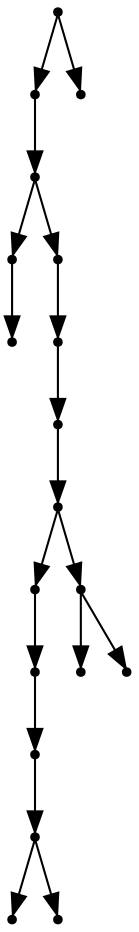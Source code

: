 digraph {
  18 [shape=point];
  16 [shape=point];
  15 [shape=point];
  1 [shape=point];
  0 [shape=point];
  14 [shape=point];
  13 [shape=point];
  12 [shape=point];
  11 [shape=point];
  7 [shape=point];
  6 [shape=point];
  5 [shape=point];
  4 [shape=point];
  2 [shape=point];
  3 [shape=point];
  10 [shape=point];
  8 [shape=point];
  9 [shape=point];
  17 [shape=point];
18 -> 16;
16 -> 15;
15 -> 1;
1 -> 0;
15 -> 14;
14 -> 13;
13 -> 12;
12 -> 11;
11 -> 7;
7 -> 6;
6 -> 5;
5 -> 4;
4 -> 2;
4 -> 3;
11 -> 10;
10 -> 8;
10 -> 9;
18 -> 17;
}
